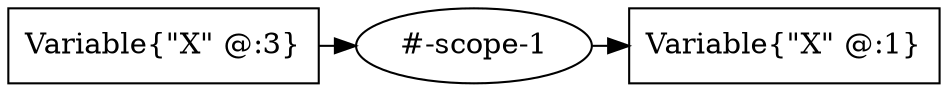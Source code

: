 digraph scope_graph {
rankdir="BT";

"#-scope-1" [shape="ellipse"];


{ rank="same";
  
  "Variable{\"X\" @:1}" [shape="box"];
  "#-scope-1" -> "Variable{\"X\" @:1}";
  
  
  
  
  
  "Variable{\"X\" @:3}" [shape="box"];
  "Variable{\"X\" @:3}" -> "#-scope-1";
  
  
  
  
  
}
{
  
  
}


}